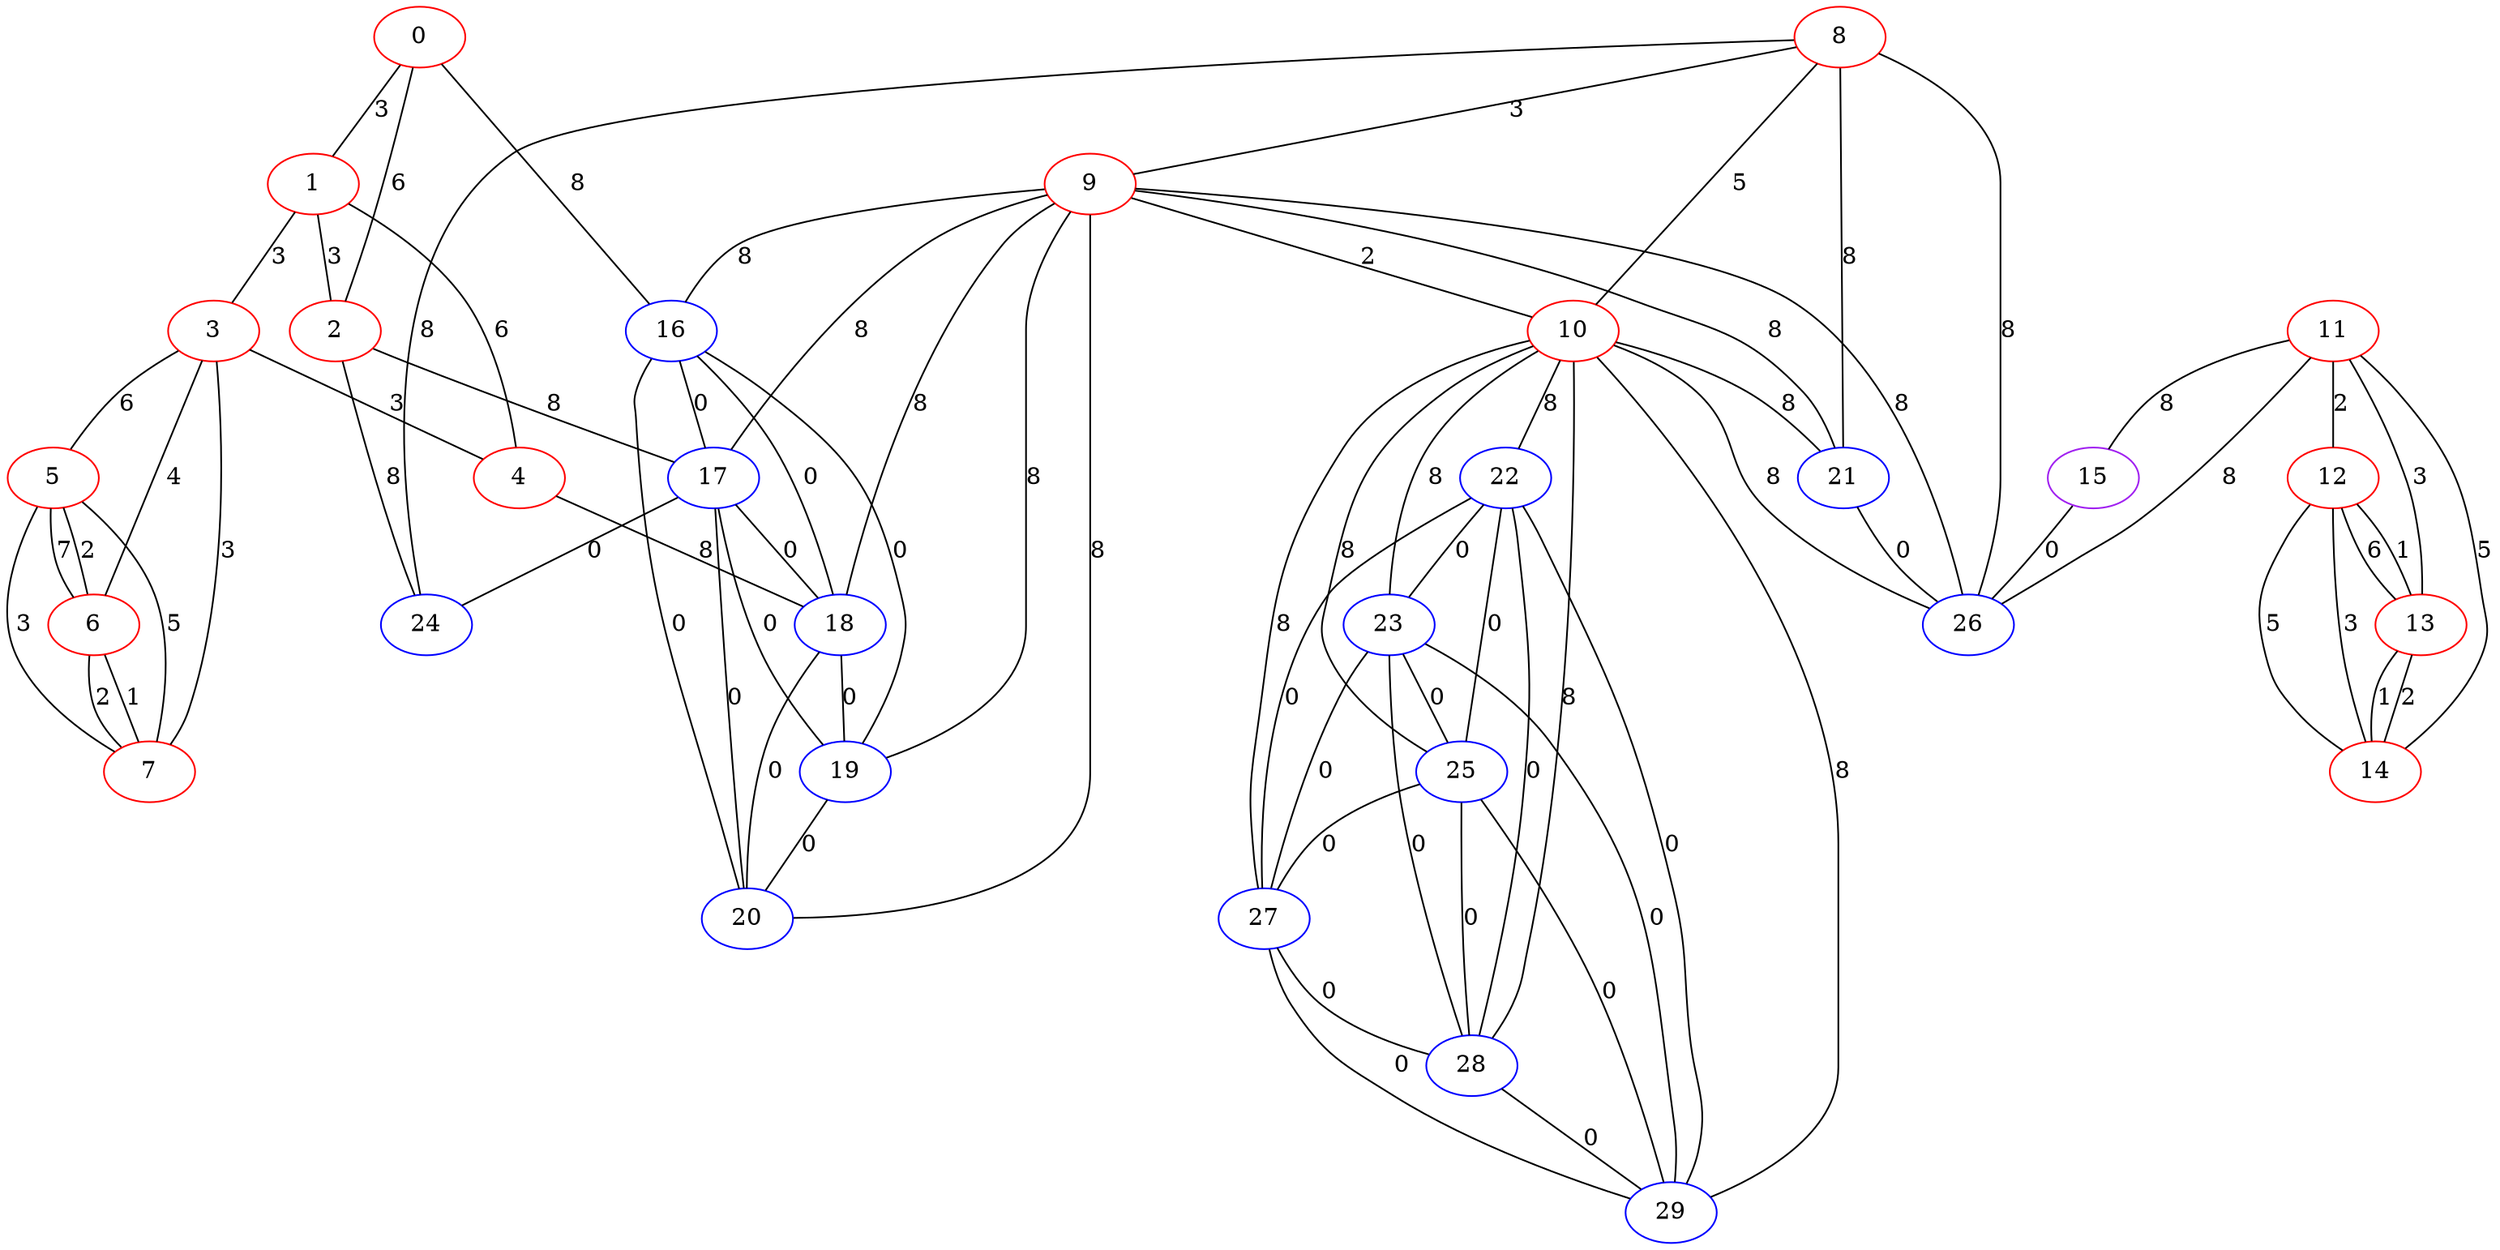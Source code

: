 graph "" {
0 [color=red, weight=1];
1 [color=red, weight=1];
2 [color=red, weight=1];
3 [color=red, weight=1];
4 [color=red, weight=1];
5 [color=red, weight=1];
6 [color=red, weight=1];
7 [color=red, weight=1];
8 [color=red, weight=1];
9 [color=red, weight=1];
10 [color=red, weight=1];
11 [color=red, weight=1];
12 [color=red, weight=1];
13 [color=red, weight=1];
14 [color=red, weight=1];
15 [color=purple, weight=4];
16 [color=blue, weight=3];
17 [color=blue, weight=3];
18 [color=blue, weight=3];
19 [color=blue, weight=3];
20 [color=blue, weight=3];
21 [color=blue, weight=3];
22 [color=blue, weight=3];
23 [color=blue, weight=3];
24 [color=blue, weight=3];
25 [color=blue, weight=3];
26 [color=blue, weight=3];
27 [color=blue, weight=3];
28 [color=blue, weight=3];
29 [color=blue, weight=3];
0 -- 16  [key=0, label=8];
0 -- 1  [key=0, label=3];
0 -- 2  [key=0, label=6];
1 -- 2  [key=0, label=3];
1 -- 3  [key=0, label=3];
1 -- 4  [key=0, label=6];
2 -- 24  [key=0, label=8];
2 -- 17  [key=0, label=8];
3 -- 4  [key=0, label=3];
3 -- 5  [key=0, label=6];
3 -- 6  [key=0, label=4];
3 -- 7  [key=0, label=3];
4 -- 18  [key=0, label=8];
5 -- 6  [key=0, label=7];
5 -- 6  [key=1, label=2];
5 -- 7  [key=0, label=5];
5 -- 7  [key=1, label=3];
6 -- 7  [key=0, label=2];
6 -- 7  [key=1, label=1];
8 -- 24  [key=0, label=8];
8 -- 9  [key=0, label=3];
8 -- 10  [key=0, label=5];
8 -- 26  [key=0, label=8];
8 -- 21  [key=0, label=8];
9 -- 10  [key=0, label=2];
9 -- 16  [key=0, label=8];
9 -- 17  [key=0, label=8];
9 -- 18  [key=0, label=8];
9 -- 19  [key=0, label=8];
9 -- 20  [key=0, label=8];
9 -- 21  [key=0, label=8];
9 -- 26  [key=0, label=8];
10 -- 21  [key=0, label=8];
10 -- 22  [key=0, label=8];
10 -- 23  [key=0, label=8];
10 -- 25  [key=0, label=8];
10 -- 26  [key=0, label=8];
10 -- 27  [key=0, label=8];
10 -- 28  [key=0, label=8];
10 -- 29  [key=0, label=8];
11 -- 26  [key=0, label=8];
11 -- 12  [key=0, label=2];
11 -- 13  [key=0, label=3];
11 -- 14  [key=0, label=5];
11 -- 15  [key=0, label=8];
12 -- 13  [key=0, label=6];
12 -- 13  [key=1, label=1];
12 -- 14  [key=0, label=5];
12 -- 14  [key=1, label=3];
13 -- 14  [key=0, label=1];
13 -- 14  [key=1, label=2];
15 -- 26  [key=0, label=0];
16 -- 17  [key=0, label=0];
16 -- 18  [key=0, label=0];
16 -- 19  [key=0, label=0];
16 -- 20  [key=0, label=0];
17 -- 18  [key=0, label=0];
17 -- 19  [key=0, label=0];
17 -- 20  [key=0, label=0];
17 -- 24  [key=0, label=0];
18 -- 19  [key=0, label=0];
18 -- 20  [key=0, label=0];
19 -- 20  [key=0, label=0];
21 -- 26  [key=0, label=0];
22 -- 23  [key=0, label=0];
22 -- 25  [key=0, label=0];
22 -- 27  [key=0, label=0];
22 -- 28  [key=0, label=0];
22 -- 29  [key=0, label=0];
23 -- 25  [key=0, label=0];
23 -- 27  [key=0, label=0];
23 -- 28  [key=0, label=0];
23 -- 29  [key=0, label=0];
25 -- 27  [key=0, label=0];
25 -- 28  [key=0, label=0];
25 -- 29  [key=0, label=0];
27 -- 28  [key=0, label=0];
27 -- 29  [key=0, label=0];
28 -- 29  [key=0, label=0];
}
